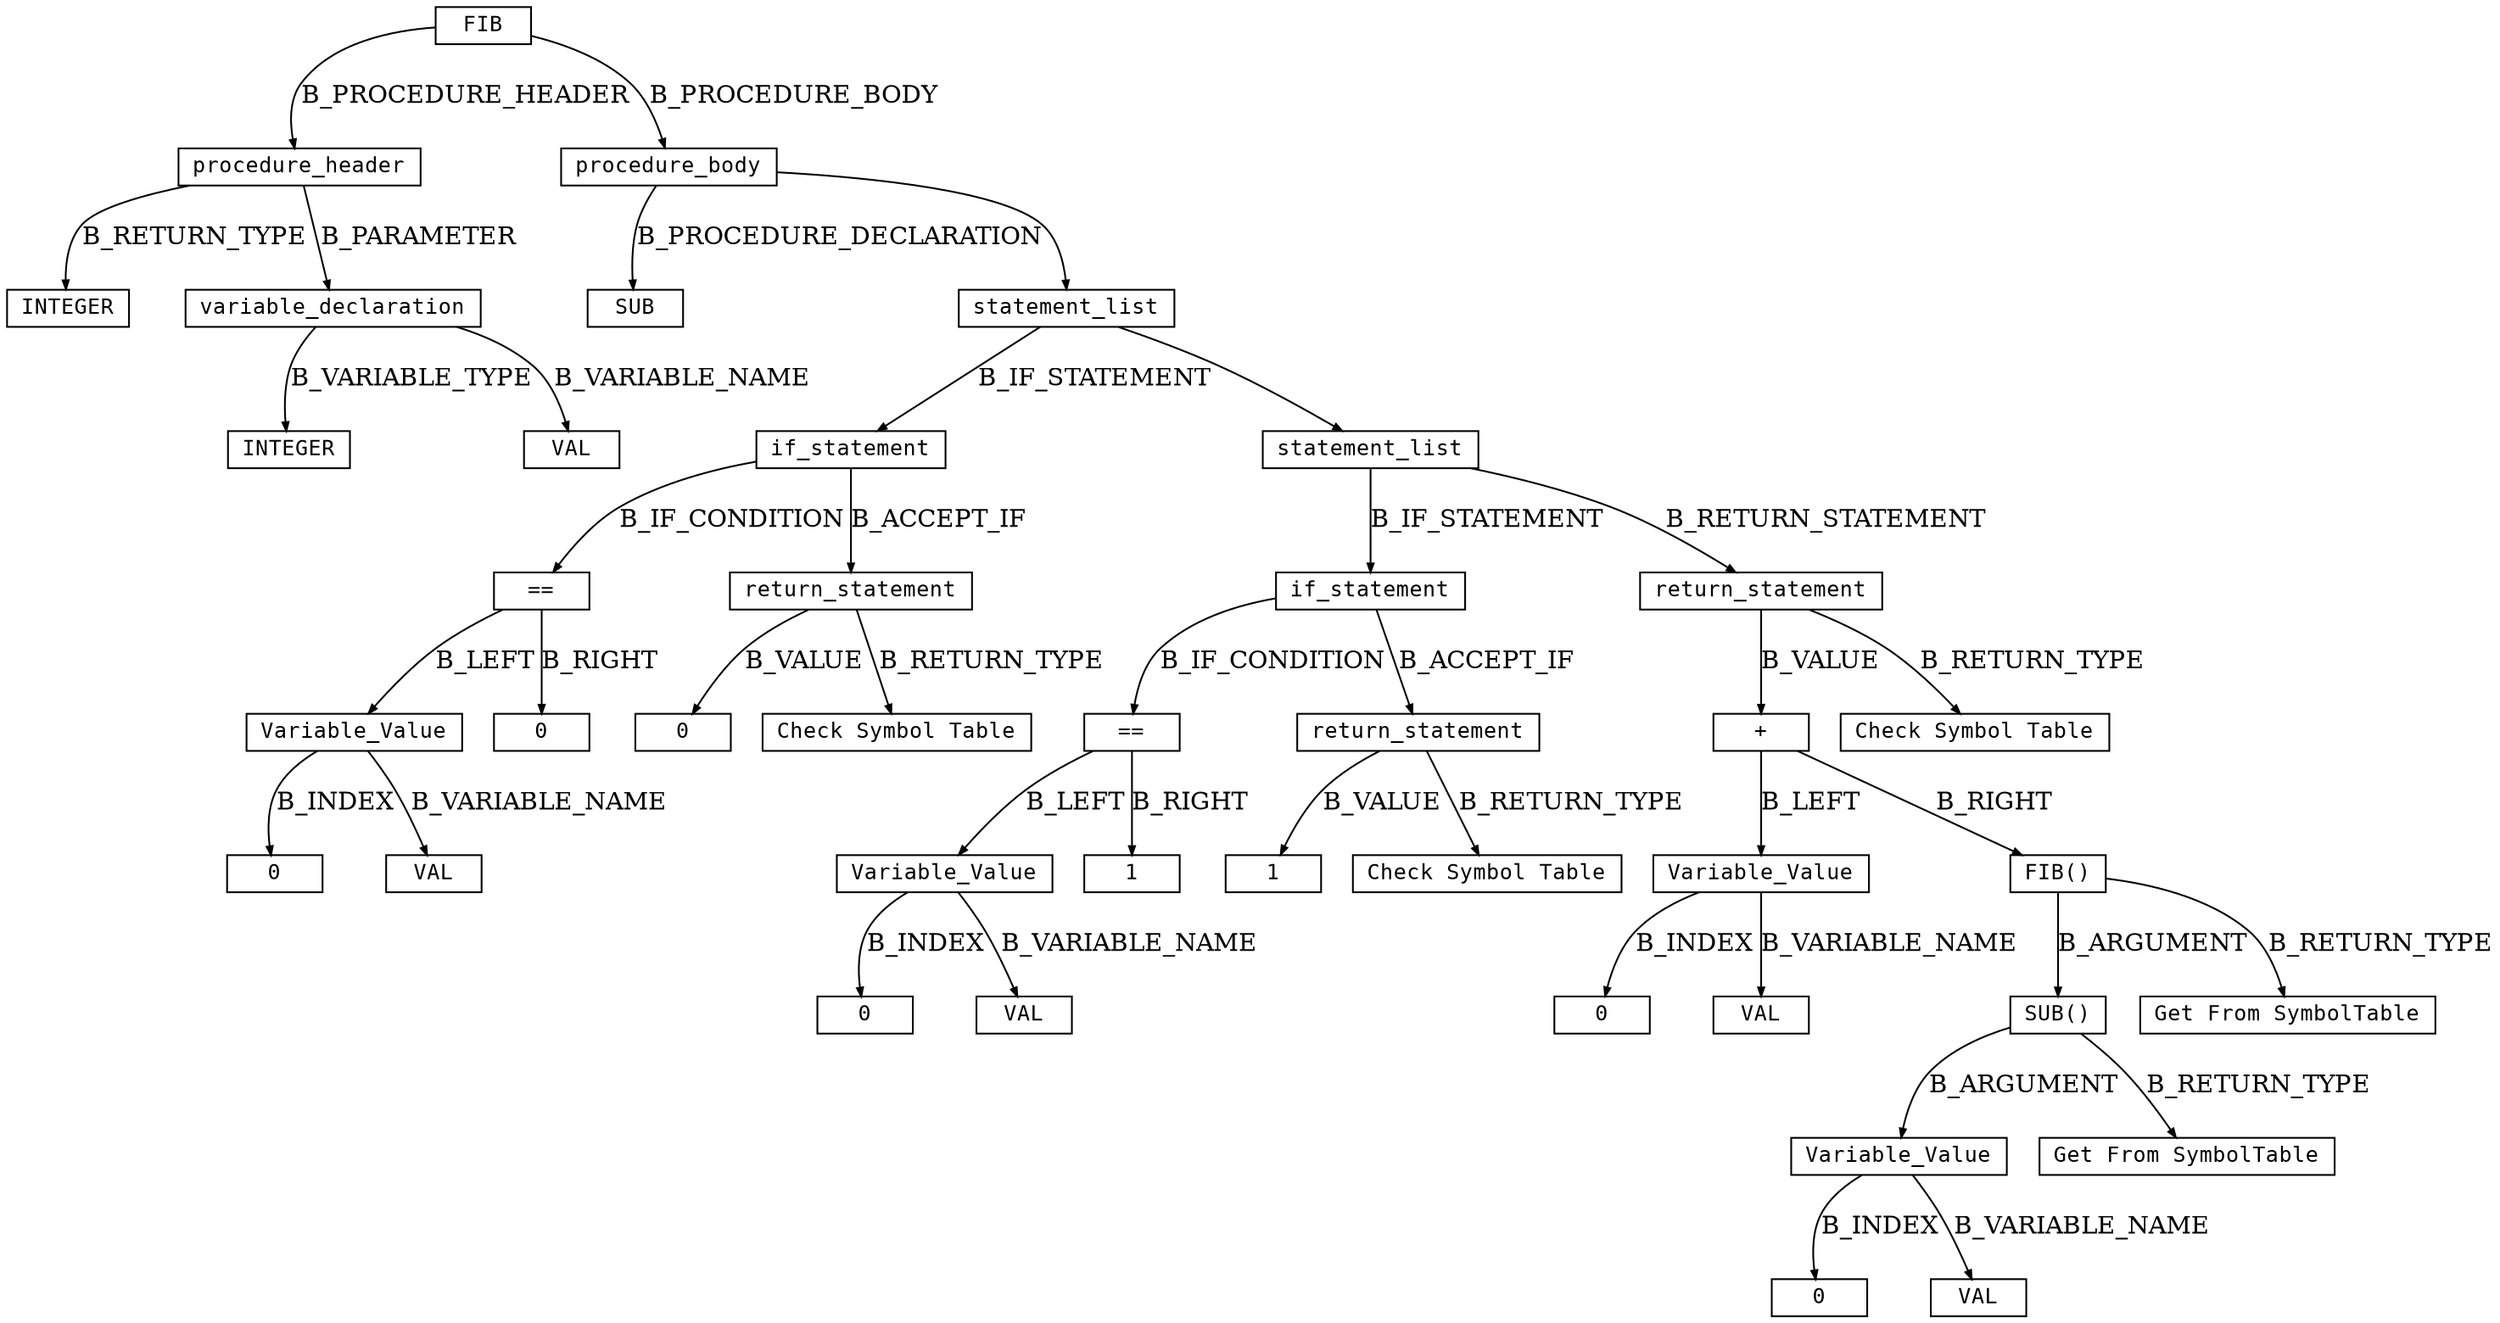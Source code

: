 digraph parsetree {
  node [shape=box, fontsize=12, fontname="Courier", height=.1];
  ranksep=.6;
  edge [arrowsize=.5]
  node1 [label="FIB"]
  node2 [label="procedure_header"]
  node1 -> node2 [ label= "B_PROCEDURE_HEADER" ];
  node3 [label="procedure_body"]
  node1 -> node3 [ label= "B_PROCEDURE_BODY" ];
  node4 [label="INTEGER"]
  node2 -> node4 [ label= "B_RETURN_TYPE" ];
  node5 [label="variable_declaration"]
  node2 -> node5 [ label= "B_PARAMETER" ];
  node6 [label="SUB"]
  node3 -> node6 [ label= "B_PROCEDURE_DECLARATION" ];
  node7 [label="statement_list"]
  node3 -> node7 [ label= "" ];
  node8 [label="INTEGER"]
  node5 -> node8 [ label= "B_VARIABLE_TYPE" ];
  node9 [label="VAL"]
  node5 -> node9 [ label= "B_VARIABLE_NAME" ];
  node10 [label="if_statement"]
  node7 -> node10 [ label= "B_IF_STATEMENT" ];
  node11 [label="statement_list"]
  node7 -> node11 [ label= "" ];
  node12 [label="=="]
  node10 -> node12 [ label= "B_IF_CONDITION" ];
  node13 [label="return_statement"]
  node10 -> node13 [ label= "B_ACCEPT_IF" ];
  node14 [label="if_statement"]
  node11 -> node14 [ label= "B_IF_STATEMENT" ];
  node15 [label="return_statement"]
  node11 -> node15 [ label= "B_RETURN_STATEMENT" ];
  node16 [label="Variable_Value"]
  node12 -> node16 [ label= "B_LEFT" ];
  node17 [label="0"]
  node12 -> node17 [ label= "B_RIGHT" ];
  node18 [label="0"]
  node13 -> node18 [ label= "B_VALUE" ];
  node19 [label="Check Symbol Table"]
  node13 -> node19 [ label= "B_RETURN_TYPE" ];
  node20 [label="=="]
  node14 -> node20 [ label= "B_IF_CONDITION" ];
  node21 [label="return_statement"]
  node14 -> node21 [ label= "B_ACCEPT_IF" ];
  node22 [label="+"]
  node15 -> node22 [ label= "B_VALUE" ];
  node23 [label="Check Symbol Table"]
  node15 -> node23 [ label= "B_RETURN_TYPE" ];
  node24 [label="0"]
  node16 -> node24 [ label= "B_INDEX" ];
  node25 [label="VAL"]
  node16 -> node25 [ label= "B_VARIABLE_NAME" ];
  node26 [label="Variable_Value"]
  node20 -> node26 [ label= "B_LEFT" ];
  node27 [label="1"]
  node20 -> node27 [ label= "B_RIGHT" ];
  node28 [label="1"]
  node21 -> node28 [ label= "B_VALUE" ];
  node29 [label="Check Symbol Table"]
  node21 -> node29 [ label= "B_RETURN_TYPE" ];
  node30 [label="Variable_Value"]
  node22 -> node30 [ label= "B_LEFT" ];
  node31 [label="FIB()"]
  node22 -> node31 [ label= "B_RIGHT" ];
  node32 [label="0"]
  node26 -> node32 [ label= "B_INDEX" ];
  node33 [label="VAL"]
  node26 -> node33 [ label= "B_VARIABLE_NAME" ];
  node34 [label="0"]
  node30 -> node34 [ label= "B_INDEX" ];
  node35 [label="VAL"]
  node30 -> node35 [ label= "B_VARIABLE_NAME" ];
  node36 [label="SUB()"]
  node31 -> node36 [ label= "B_ARGUMENT" ];
  node37 [label="Get From SymbolTable"]
  node31 -> node37 [ label= "B_RETURN_TYPE" ];
  node38 [label="Variable_Value"]
  node36 -> node38 [ label= "B_ARGUMENT" ];
  node39 [label="Get From SymbolTable"]
  node36 -> node39 [ label= "B_RETURN_TYPE" ];
  node40 [label="0"]
  node38 -> node40 [ label= "B_INDEX" ];
  node41 [label="VAL"]
  node38 -> node41 [ label= "B_VARIABLE_NAME" ];
}
